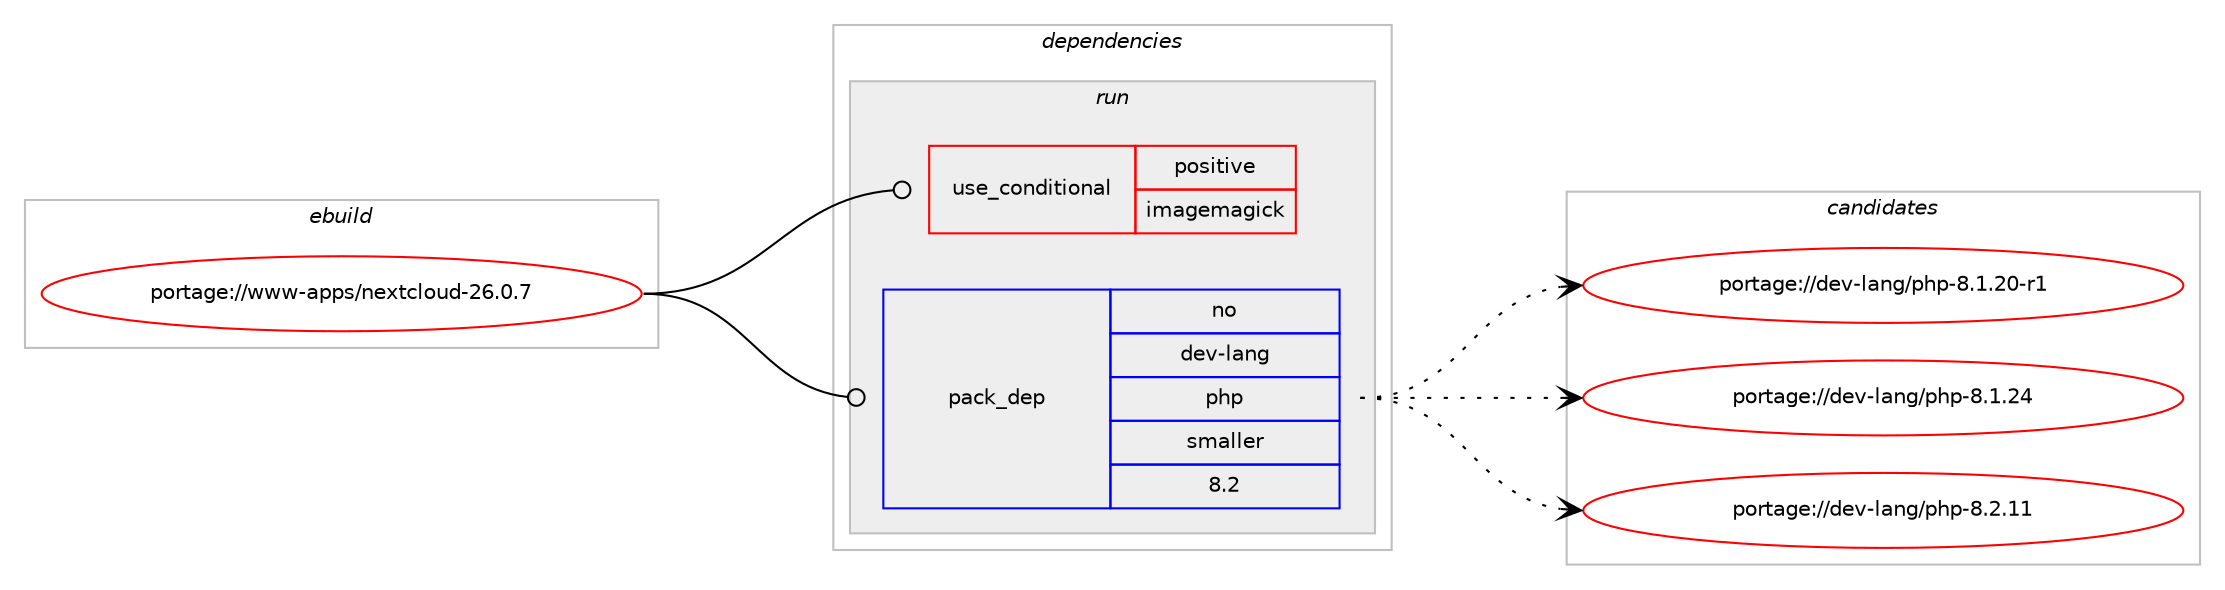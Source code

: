 digraph prolog {

# *************
# Graph options
# *************

newrank=true;
concentrate=true;
compound=true;
graph [rankdir=LR,fontname=Helvetica,fontsize=10,ranksep=1.5];#, ranksep=2.5, nodesep=0.2];
edge  [arrowhead=vee];
node  [fontname=Helvetica,fontsize=10];

# **********
# The ebuild
# **********

subgraph cluster_leftcol {
color=gray;
label=<<i>ebuild</i>>;
id [label="portage://www-apps/nextcloud-26.0.7", color=red, width=4, href="../www-apps/nextcloud-26.0.7.svg"];
}

# ****************
# The dependencies
# ****************

subgraph cluster_midcol {
color=gray;
label=<<i>dependencies</i>>;
subgraph cluster_compile {
fillcolor="#eeeeee";
style=filled;
label=<<i>compile</i>>;
# *** BEGIN UNKNOWN DEPENDENCY TYPE (TODO) ***
# id -> package_dependency(portage://www-apps/nextcloud-26.0.7,install,no,app-admin,webapp-config,none,[,,],[],[])
# *** END UNKNOWN DEPENDENCY TYPE (TODO) ***

}
subgraph cluster_compileandrun {
fillcolor="#eeeeee";
style=filled;
label=<<i>compile and run</i>>;
}
subgraph cluster_run {
fillcolor="#eeeeee";
style=filled;
label=<<i>run</i>>;
subgraph cond122 {
dependency582 [label=<<TABLE BORDER="0" CELLBORDER="1" CELLSPACING="0" CELLPADDING="4"><TR><TD ROWSPAN="3" CELLPADDING="10">use_conditional</TD></TR><TR><TD>positive</TD></TR><TR><TD>imagemagick</TD></TR></TABLE>>, shape=none, color=red];
# *** BEGIN UNKNOWN DEPENDENCY TYPE (TODO) ***
# dependency582 -> package_dependency(portage://www-apps/nextcloud-26.0.7,run,no,dev-php,pecl-imagick,none,[,,],[],[])
# *** END UNKNOWN DEPENDENCY TYPE (TODO) ***

}
id:e -> dependency582:w [weight=20,style="solid",arrowhead="odot"];
# *** BEGIN UNKNOWN DEPENDENCY TYPE (TODO) ***
# id -> package_dependency(portage://www-apps/nextcloud-26.0.7,run,no,app-admin,webapp-config,none,[,,],[],[])
# *** END UNKNOWN DEPENDENCY TYPE (TODO) ***

subgraph pack407 {
dependency583 [label=<<TABLE BORDER="0" CELLBORDER="1" CELLSPACING="0" CELLPADDING="4" WIDTH="220"><TR><TD ROWSPAN="6" CELLPADDING="30">pack_dep</TD></TR><TR><TD WIDTH="110">no</TD></TR><TR><TD>dev-lang</TD></TR><TR><TD>php</TD></TR><TR><TD>smaller</TD></TR><TR><TD>8.2</TD></TR></TABLE>>, shape=none, color=blue];
}
id:e -> dependency583:w [weight=20,style="solid",arrowhead="odot"];
# *** BEGIN UNKNOWN DEPENDENCY TYPE (TODO) ***
# id -> package_dependency(portage://www-apps/nextcloud-26.0.7,run,no,virtual,httpd-php,none,[,,],[],[])
# *** END UNKNOWN DEPENDENCY TYPE (TODO) ***

}
}

# **************
# The candidates
# **************

subgraph cluster_choices {
rank=same;
color=gray;
label=<<i>candidates</i>>;

subgraph choice407 {
color=black;
nodesep=1;
choice100101118451089711010347112104112455646494650484511449 [label="portage://dev-lang/php-8.1.20-r1", color=red, width=4,href="../dev-lang/php-8.1.20-r1.svg"];
choice10010111845108971101034711210411245564649465052 [label="portage://dev-lang/php-8.1.24", color=red, width=4,href="../dev-lang/php-8.1.24.svg"];
choice10010111845108971101034711210411245564650464949 [label="portage://dev-lang/php-8.2.11", color=red, width=4,href="../dev-lang/php-8.2.11.svg"];
dependency583:e -> choice100101118451089711010347112104112455646494650484511449:w [style=dotted,weight="100"];
dependency583:e -> choice10010111845108971101034711210411245564649465052:w [style=dotted,weight="100"];
dependency583:e -> choice10010111845108971101034711210411245564650464949:w [style=dotted,weight="100"];
}
}

}
